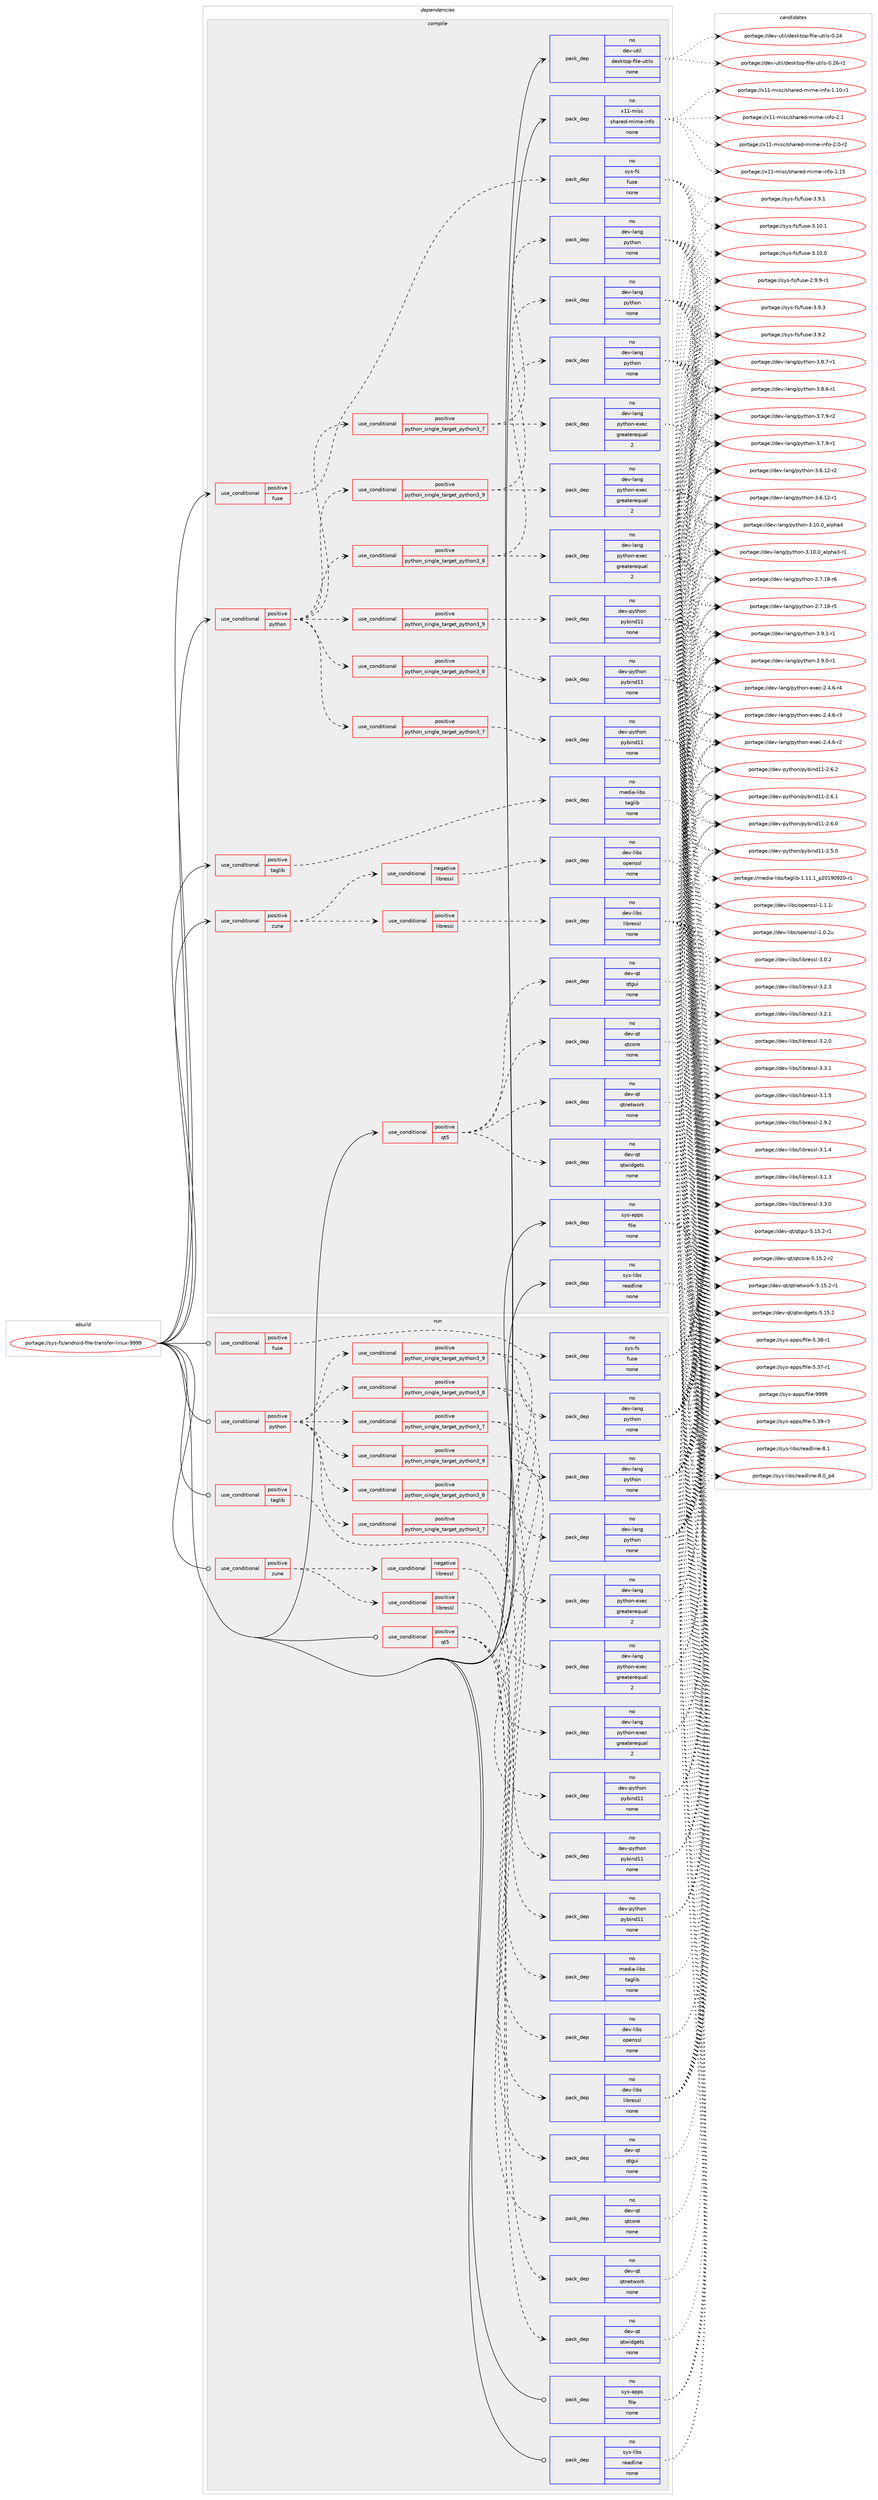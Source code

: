 digraph prolog {

# *************
# Graph options
# *************

newrank=true;
concentrate=true;
compound=true;
graph [rankdir=LR,fontname=Helvetica,fontsize=10,ranksep=1.5];#, ranksep=2.5, nodesep=0.2];
edge  [arrowhead=vee];
node  [fontname=Helvetica,fontsize=10];

# **********
# The ebuild
# **********

subgraph cluster_leftcol {
color=gray;
rank=same;
label=<<i>ebuild</i>>;
id [label="portage://sys-fs/android-file-transfer-linux-9999", color=red, width=4, href="../sys-fs/android-file-transfer-linux-9999.svg"];
}

# ****************
# The dependencies
# ****************

subgraph cluster_midcol {
color=gray;
label=<<i>dependencies</i>>;
subgraph cluster_compile {
fillcolor="#eeeeee";
style=filled;
label=<<i>compile</i>>;
subgraph cond2032 {
dependency7666 [label=<<TABLE BORDER="0" CELLBORDER="1" CELLSPACING="0" CELLPADDING="4"><TR><TD ROWSPAN="3" CELLPADDING="10">use_conditional</TD></TR><TR><TD>positive</TD></TR><TR><TD>fuse</TD></TR></TABLE>>, shape=none, color=red];
subgraph pack5532 {
dependency7667 [label=<<TABLE BORDER="0" CELLBORDER="1" CELLSPACING="0" CELLPADDING="4" WIDTH="220"><TR><TD ROWSPAN="6" CELLPADDING="30">pack_dep</TD></TR><TR><TD WIDTH="110">no</TD></TR><TR><TD>sys-fs</TD></TR><TR><TD>fuse</TD></TR><TR><TD>none</TD></TR><TR><TD></TD></TR></TABLE>>, shape=none, color=blue];
}
dependency7666:e -> dependency7667:w [weight=20,style="dashed",arrowhead="vee"];
}
id:e -> dependency7666:w [weight=20,style="solid",arrowhead="vee"];
subgraph cond2033 {
dependency7668 [label=<<TABLE BORDER="0" CELLBORDER="1" CELLSPACING="0" CELLPADDING="4"><TR><TD ROWSPAN="3" CELLPADDING="10">use_conditional</TD></TR><TR><TD>positive</TD></TR><TR><TD>python</TD></TR></TABLE>>, shape=none, color=red];
subgraph cond2034 {
dependency7669 [label=<<TABLE BORDER="0" CELLBORDER="1" CELLSPACING="0" CELLPADDING="4"><TR><TD ROWSPAN="3" CELLPADDING="10">use_conditional</TD></TR><TR><TD>positive</TD></TR><TR><TD>python_single_target_python3_7</TD></TR></TABLE>>, shape=none, color=red];
subgraph pack5533 {
dependency7670 [label=<<TABLE BORDER="0" CELLBORDER="1" CELLSPACING="0" CELLPADDING="4" WIDTH="220"><TR><TD ROWSPAN="6" CELLPADDING="30">pack_dep</TD></TR><TR><TD WIDTH="110">no</TD></TR><TR><TD>dev-lang</TD></TR><TR><TD>python</TD></TR><TR><TD>none</TD></TR><TR><TD></TD></TR></TABLE>>, shape=none, color=blue];
}
dependency7669:e -> dependency7670:w [weight=20,style="dashed",arrowhead="vee"];
subgraph pack5534 {
dependency7671 [label=<<TABLE BORDER="0" CELLBORDER="1" CELLSPACING="0" CELLPADDING="4" WIDTH="220"><TR><TD ROWSPAN="6" CELLPADDING="30">pack_dep</TD></TR><TR><TD WIDTH="110">no</TD></TR><TR><TD>dev-lang</TD></TR><TR><TD>python-exec</TD></TR><TR><TD>greaterequal</TD></TR><TR><TD>2</TD></TR></TABLE>>, shape=none, color=blue];
}
dependency7669:e -> dependency7671:w [weight=20,style="dashed",arrowhead="vee"];
}
dependency7668:e -> dependency7669:w [weight=20,style="dashed",arrowhead="vee"];
subgraph cond2035 {
dependency7672 [label=<<TABLE BORDER="0" CELLBORDER="1" CELLSPACING="0" CELLPADDING="4"><TR><TD ROWSPAN="3" CELLPADDING="10">use_conditional</TD></TR><TR><TD>positive</TD></TR><TR><TD>python_single_target_python3_8</TD></TR></TABLE>>, shape=none, color=red];
subgraph pack5535 {
dependency7673 [label=<<TABLE BORDER="0" CELLBORDER="1" CELLSPACING="0" CELLPADDING="4" WIDTH="220"><TR><TD ROWSPAN="6" CELLPADDING="30">pack_dep</TD></TR><TR><TD WIDTH="110">no</TD></TR><TR><TD>dev-lang</TD></TR><TR><TD>python</TD></TR><TR><TD>none</TD></TR><TR><TD></TD></TR></TABLE>>, shape=none, color=blue];
}
dependency7672:e -> dependency7673:w [weight=20,style="dashed",arrowhead="vee"];
subgraph pack5536 {
dependency7674 [label=<<TABLE BORDER="0" CELLBORDER="1" CELLSPACING="0" CELLPADDING="4" WIDTH="220"><TR><TD ROWSPAN="6" CELLPADDING="30">pack_dep</TD></TR><TR><TD WIDTH="110">no</TD></TR><TR><TD>dev-lang</TD></TR><TR><TD>python-exec</TD></TR><TR><TD>greaterequal</TD></TR><TR><TD>2</TD></TR></TABLE>>, shape=none, color=blue];
}
dependency7672:e -> dependency7674:w [weight=20,style="dashed",arrowhead="vee"];
}
dependency7668:e -> dependency7672:w [weight=20,style="dashed",arrowhead="vee"];
subgraph cond2036 {
dependency7675 [label=<<TABLE BORDER="0" CELLBORDER="1" CELLSPACING="0" CELLPADDING="4"><TR><TD ROWSPAN="3" CELLPADDING="10">use_conditional</TD></TR><TR><TD>positive</TD></TR><TR><TD>python_single_target_python3_9</TD></TR></TABLE>>, shape=none, color=red];
subgraph pack5537 {
dependency7676 [label=<<TABLE BORDER="0" CELLBORDER="1" CELLSPACING="0" CELLPADDING="4" WIDTH="220"><TR><TD ROWSPAN="6" CELLPADDING="30">pack_dep</TD></TR><TR><TD WIDTH="110">no</TD></TR><TR><TD>dev-lang</TD></TR><TR><TD>python</TD></TR><TR><TD>none</TD></TR><TR><TD></TD></TR></TABLE>>, shape=none, color=blue];
}
dependency7675:e -> dependency7676:w [weight=20,style="dashed",arrowhead="vee"];
subgraph pack5538 {
dependency7677 [label=<<TABLE BORDER="0" CELLBORDER="1" CELLSPACING="0" CELLPADDING="4" WIDTH="220"><TR><TD ROWSPAN="6" CELLPADDING="30">pack_dep</TD></TR><TR><TD WIDTH="110">no</TD></TR><TR><TD>dev-lang</TD></TR><TR><TD>python-exec</TD></TR><TR><TD>greaterequal</TD></TR><TR><TD>2</TD></TR></TABLE>>, shape=none, color=blue];
}
dependency7675:e -> dependency7677:w [weight=20,style="dashed",arrowhead="vee"];
}
dependency7668:e -> dependency7675:w [weight=20,style="dashed",arrowhead="vee"];
subgraph cond2037 {
dependency7678 [label=<<TABLE BORDER="0" CELLBORDER="1" CELLSPACING="0" CELLPADDING="4"><TR><TD ROWSPAN="3" CELLPADDING="10">use_conditional</TD></TR><TR><TD>positive</TD></TR><TR><TD>python_single_target_python3_7</TD></TR></TABLE>>, shape=none, color=red];
subgraph pack5539 {
dependency7679 [label=<<TABLE BORDER="0" CELLBORDER="1" CELLSPACING="0" CELLPADDING="4" WIDTH="220"><TR><TD ROWSPAN="6" CELLPADDING="30">pack_dep</TD></TR><TR><TD WIDTH="110">no</TD></TR><TR><TD>dev-python</TD></TR><TR><TD>pybind11</TD></TR><TR><TD>none</TD></TR><TR><TD></TD></TR></TABLE>>, shape=none, color=blue];
}
dependency7678:e -> dependency7679:w [weight=20,style="dashed",arrowhead="vee"];
}
dependency7668:e -> dependency7678:w [weight=20,style="dashed",arrowhead="vee"];
subgraph cond2038 {
dependency7680 [label=<<TABLE BORDER="0" CELLBORDER="1" CELLSPACING="0" CELLPADDING="4"><TR><TD ROWSPAN="3" CELLPADDING="10">use_conditional</TD></TR><TR><TD>positive</TD></TR><TR><TD>python_single_target_python3_8</TD></TR></TABLE>>, shape=none, color=red];
subgraph pack5540 {
dependency7681 [label=<<TABLE BORDER="0" CELLBORDER="1" CELLSPACING="0" CELLPADDING="4" WIDTH="220"><TR><TD ROWSPAN="6" CELLPADDING="30">pack_dep</TD></TR><TR><TD WIDTH="110">no</TD></TR><TR><TD>dev-python</TD></TR><TR><TD>pybind11</TD></TR><TR><TD>none</TD></TR><TR><TD></TD></TR></TABLE>>, shape=none, color=blue];
}
dependency7680:e -> dependency7681:w [weight=20,style="dashed",arrowhead="vee"];
}
dependency7668:e -> dependency7680:w [weight=20,style="dashed",arrowhead="vee"];
subgraph cond2039 {
dependency7682 [label=<<TABLE BORDER="0" CELLBORDER="1" CELLSPACING="0" CELLPADDING="4"><TR><TD ROWSPAN="3" CELLPADDING="10">use_conditional</TD></TR><TR><TD>positive</TD></TR><TR><TD>python_single_target_python3_9</TD></TR></TABLE>>, shape=none, color=red];
subgraph pack5541 {
dependency7683 [label=<<TABLE BORDER="0" CELLBORDER="1" CELLSPACING="0" CELLPADDING="4" WIDTH="220"><TR><TD ROWSPAN="6" CELLPADDING="30">pack_dep</TD></TR><TR><TD WIDTH="110">no</TD></TR><TR><TD>dev-python</TD></TR><TR><TD>pybind11</TD></TR><TR><TD>none</TD></TR><TR><TD></TD></TR></TABLE>>, shape=none, color=blue];
}
dependency7682:e -> dependency7683:w [weight=20,style="dashed",arrowhead="vee"];
}
dependency7668:e -> dependency7682:w [weight=20,style="dashed",arrowhead="vee"];
}
id:e -> dependency7668:w [weight=20,style="solid",arrowhead="vee"];
subgraph cond2040 {
dependency7684 [label=<<TABLE BORDER="0" CELLBORDER="1" CELLSPACING="0" CELLPADDING="4"><TR><TD ROWSPAN="3" CELLPADDING="10">use_conditional</TD></TR><TR><TD>positive</TD></TR><TR><TD>qt5</TD></TR></TABLE>>, shape=none, color=red];
subgraph pack5542 {
dependency7685 [label=<<TABLE BORDER="0" CELLBORDER="1" CELLSPACING="0" CELLPADDING="4" WIDTH="220"><TR><TD ROWSPAN="6" CELLPADDING="30">pack_dep</TD></TR><TR><TD WIDTH="110">no</TD></TR><TR><TD>dev-qt</TD></TR><TR><TD>qtcore</TD></TR><TR><TD>none</TD></TR><TR><TD></TD></TR></TABLE>>, shape=none, color=blue];
}
dependency7684:e -> dependency7685:w [weight=20,style="dashed",arrowhead="vee"];
subgraph pack5543 {
dependency7686 [label=<<TABLE BORDER="0" CELLBORDER="1" CELLSPACING="0" CELLPADDING="4" WIDTH="220"><TR><TD ROWSPAN="6" CELLPADDING="30">pack_dep</TD></TR><TR><TD WIDTH="110">no</TD></TR><TR><TD>dev-qt</TD></TR><TR><TD>qtgui</TD></TR><TR><TD>none</TD></TR><TR><TD></TD></TR></TABLE>>, shape=none, color=blue];
}
dependency7684:e -> dependency7686:w [weight=20,style="dashed",arrowhead="vee"];
subgraph pack5544 {
dependency7687 [label=<<TABLE BORDER="0" CELLBORDER="1" CELLSPACING="0" CELLPADDING="4" WIDTH="220"><TR><TD ROWSPAN="6" CELLPADDING="30">pack_dep</TD></TR><TR><TD WIDTH="110">no</TD></TR><TR><TD>dev-qt</TD></TR><TR><TD>qtnetwork</TD></TR><TR><TD>none</TD></TR><TR><TD></TD></TR></TABLE>>, shape=none, color=blue];
}
dependency7684:e -> dependency7687:w [weight=20,style="dashed",arrowhead="vee"];
subgraph pack5545 {
dependency7688 [label=<<TABLE BORDER="0" CELLBORDER="1" CELLSPACING="0" CELLPADDING="4" WIDTH="220"><TR><TD ROWSPAN="6" CELLPADDING="30">pack_dep</TD></TR><TR><TD WIDTH="110">no</TD></TR><TR><TD>dev-qt</TD></TR><TR><TD>qtwidgets</TD></TR><TR><TD>none</TD></TR><TR><TD></TD></TR></TABLE>>, shape=none, color=blue];
}
dependency7684:e -> dependency7688:w [weight=20,style="dashed",arrowhead="vee"];
}
id:e -> dependency7684:w [weight=20,style="solid",arrowhead="vee"];
subgraph cond2041 {
dependency7689 [label=<<TABLE BORDER="0" CELLBORDER="1" CELLSPACING="0" CELLPADDING="4"><TR><TD ROWSPAN="3" CELLPADDING="10">use_conditional</TD></TR><TR><TD>positive</TD></TR><TR><TD>taglib</TD></TR></TABLE>>, shape=none, color=red];
subgraph pack5546 {
dependency7690 [label=<<TABLE BORDER="0" CELLBORDER="1" CELLSPACING="0" CELLPADDING="4" WIDTH="220"><TR><TD ROWSPAN="6" CELLPADDING="30">pack_dep</TD></TR><TR><TD WIDTH="110">no</TD></TR><TR><TD>media-libs</TD></TR><TR><TD>taglib</TD></TR><TR><TD>none</TD></TR><TR><TD></TD></TR></TABLE>>, shape=none, color=blue];
}
dependency7689:e -> dependency7690:w [weight=20,style="dashed",arrowhead="vee"];
}
id:e -> dependency7689:w [weight=20,style="solid",arrowhead="vee"];
subgraph cond2042 {
dependency7691 [label=<<TABLE BORDER="0" CELLBORDER="1" CELLSPACING="0" CELLPADDING="4"><TR><TD ROWSPAN="3" CELLPADDING="10">use_conditional</TD></TR><TR><TD>positive</TD></TR><TR><TD>zune</TD></TR></TABLE>>, shape=none, color=red];
subgraph cond2043 {
dependency7692 [label=<<TABLE BORDER="0" CELLBORDER="1" CELLSPACING="0" CELLPADDING="4"><TR><TD ROWSPAN="3" CELLPADDING="10">use_conditional</TD></TR><TR><TD>negative</TD></TR><TR><TD>libressl</TD></TR></TABLE>>, shape=none, color=red];
subgraph pack5547 {
dependency7693 [label=<<TABLE BORDER="0" CELLBORDER="1" CELLSPACING="0" CELLPADDING="4" WIDTH="220"><TR><TD ROWSPAN="6" CELLPADDING="30">pack_dep</TD></TR><TR><TD WIDTH="110">no</TD></TR><TR><TD>dev-libs</TD></TR><TR><TD>openssl</TD></TR><TR><TD>none</TD></TR><TR><TD></TD></TR></TABLE>>, shape=none, color=blue];
}
dependency7692:e -> dependency7693:w [weight=20,style="dashed",arrowhead="vee"];
}
dependency7691:e -> dependency7692:w [weight=20,style="dashed",arrowhead="vee"];
subgraph cond2044 {
dependency7694 [label=<<TABLE BORDER="0" CELLBORDER="1" CELLSPACING="0" CELLPADDING="4"><TR><TD ROWSPAN="3" CELLPADDING="10">use_conditional</TD></TR><TR><TD>positive</TD></TR><TR><TD>libressl</TD></TR></TABLE>>, shape=none, color=red];
subgraph pack5548 {
dependency7695 [label=<<TABLE BORDER="0" CELLBORDER="1" CELLSPACING="0" CELLPADDING="4" WIDTH="220"><TR><TD ROWSPAN="6" CELLPADDING="30">pack_dep</TD></TR><TR><TD WIDTH="110">no</TD></TR><TR><TD>dev-libs</TD></TR><TR><TD>libressl</TD></TR><TR><TD>none</TD></TR><TR><TD></TD></TR></TABLE>>, shape=none, color=blue];
}
dependency7694:e -> dependency7695:w [weight=20,style="dashed",arrowhead="vee"];
}
dependency7691:e -> dependency7694:w [weight=20,style="dashed",arrowhead="vee"];
}
id:e -> dependency7691:w [weight=20,style="solid",arrowhead="vee"];
subgraph pack5549 {
dependency7696 [label=<<TABLE BORDER="0" CELLBORDER="1" CELLSPACING="0" CELLPADDING="4" WIDTH="220"><TR><TD ROWSPAN="6" CELLPADDING="30">pack_dep</TD></TR><TR><TD WIDTH="110">no</TD></TR><TR><TD>dev-util</TD></TR><TR><TD>desktop-file-utils</TD></TR><TR><TD>none</TD></TR><TR><TD></TD></TR></TABLE>>, shape=none, color=blue];
}
id:e -> dependency7696:w [weight=20,style="solid",arrowhead="vee"];
subgraph pack5550 {
dependency7697 [label=<<TABLE BORDER="0" CELLBORDER="1" CELLSPACING="0" CELLPADDING="4" WIDTH="220"><TR><TD ROWSPAN="6" CELLPADDING="30">pack_dep</TD></TR><TR><TD WIDTH="110">no</TD></TR><TR><TD>sys-apps</TD></TR><TR><TD>file</TD></TR><TR><TD>none</TD></TR><TR><TD></TD></TR></TABLE>>, shape=none, color=blue];
}
id:e -> dependency7697:w [weight=20,style="solid",arrowhead="vee"];
subgraph pack5551 {
dependency7698 [label=<<TABLE BORDER="0" CELLBORDER="1" CELLSPACING="0" CELLPADDING="4" WIDTH="220"><TR><TD ROWSPAN="6" CELLPADDING="30">pack_dep</TD></TR><TR><TD WIDTH="110">no</TD></TR><TR><TD>sys-libs</TD></TR><TR><TD>readline</TD></TR><TR><TD>none</TD></TR><TR><TD></TD></TR></TABLE>>, shape=none, color=blue];
}
id:e -> dependency7698:w [weight=20,style="solid",arrowhead="vee"];
subgraph pack5552 {
dependency7699 [label=<<TABLE BORDER="0" CELLBORDER="1" CELLSPACING="0" CELLPADDING="4" WIDTH="220"><TR><TD ROWSPAN="6" CELLPADDING="30">pack_dep</TD></TR><TR><TD WIDTH="110">no</TD></TR><TR><TD>x11-misc</TD></TR><TR><TD>shared-mime-info</TD></TR><TR><TD>none</TD></TR><TR><TD></TD></TR></TABLE>>, shape=none, color=blue];
}
id:e -> dependency7699:w [weight=20,style="solid",arrowhead="vee"];
}
subgraph cluster_compileandrun {
fillcolor="#eeeeee";
style=filled;
label=<<i>compile and run</i>>;
}
subgraph cluster_run {
fillcolor="#eeeeee";
style=filled;
label=<<i>run</i>>;
subgraph cond2045 {
dependency7700 [label=<<TABLE BORDER="0" CELLBORDER="1" CELLSPACING="0" CELLPADDING="4"><TR><TD ROWSPAN="3" CELLPADDING="10">use_conditional</TD></TR><TR><TD>positive</TD></TR><TR><TD>fuse</TD></TR></TABLE>>, shape=none, color=red];
subgraph pack5553 {
dependency7701 [label=<<TABLE BORDER="0" CELLBORDER="1" CELLSPACING="0" CELLPADDING="4" WIDTH="220"><TR><TD ROWSPAN="6" CELLPADDING="30">pack_dep</TD></TR><TR><TD WIDTH="110">no</TD></TR><TR><TD>sys-fs</TD></TR><TR><TD>fuse</TD></TR><TR><TD>none</TD></TR><TR><TD></TD></TR></TABLE>>, shape=none, color=blue];
}
dependency7700:e -> dependency7701:w [weight=20,style="dashed",arrowhead="vee"];
}
id:e -> dependency7700:w [weight=20,style="solid",arrowhead="odot"];
subgraph cond2046 {
dependency7702 [label=<<TABLE BORDER="0" CELLBORDER="1" CELLSPACING="0" CELLPADDING="4"><TR><TD ROWSPAN="3" CELLPADDING="10">use_conditional</TD></TR><TR><TD>positive</TD></TR><TR><TD>python</TD></TR></TABLE>>, shape=none, color=red];
subgraph cond2047 {
dependency7703 [label=<<TABLE BORDER="0" CELLBORDER="1" CELLSPACING="0" CELLPADDING="4"><TR><TD ROWSPAN="3" CELLPADDING="10">use_conditional</TD></TR><TR><TD>positive</TD></TR><TR><TD>python_single_target_python3_7</TD></TR></TABLE>>, shape=none, color=red];
subgraph pack5554 {
dependency7704 [label=<<TABLE BORDER="0" CELLBORDER="1" CELLSPACING="0" CELLPADDING="4" WIDTH="220"><TR><TD ROWSPAN="6" CELLPADDING="30">pack_dep</TD></TR><TR><TD WIDTH="110">no</TD></TR><TR><TD>dev-lang</TD></TR><TR><TD>python</TD></TR><TR><TD>none</TD></TR><TR><TD></TD></TR></TABLE>>, shape=none, color=blue];
}
dependency7703:e -> dependency7704:w [weight=20,style="dashed",arrowhead="vee"];
subgraph pack5555 {
dependency7705 [label=<<TABLE BORDER="0" CELLBORDER="1" CELLSPACING="0" CELLPADDING="4" WIDTH="220"><TR><TD ROWSPAN="6" CELLPADDING="30">pack_dep</TD></TR><TR><TD WIDTH="110">no</TD></TR><TR><TD>dev-lang</TD></TR><TR><TD>python-exec</TD></TR><TR><TD>greaterequal</TD></TR><TR><TD>2</TD></TR></TABLE>>, shape=none, color=blue];
}
dependency7703:e -> dependency7705:w [weight=20,style="dashed",arrowhead="vee"];
}
dependency7702:e -> dependency7703:w [weight=20,style="dashed",arrowhead="vee"];
subgraph cond2048 {
dependency7706 [label=<<TABLE BORDER="0" CELLBORDER="1" CELLSPACING="0" CELLPADDING="4"><TR><TD ROWSPAN="3" CELLPADDING="10">use_conditional</TD></TR><TR><TD>positive</TD></TR><TR><TD>python_single_target_python3_8</TD></TR></TABLE>>, shape=none, color=red];
subgraph pack5556 {
dependency7707 [label=<<TABLE BORDER="0" CELLBORDER="1" CELLSPACING="0" CELLPADDING="4" WIDTH="220"><TR><TD ROWSPAN="6" CELLPADDING="30">pack_dep</TD></TR><TR><TD WIDTH="110">no</TD></TR><TR><TD>dev-lang</TD></TR><TR><TD>python</TD></TR><TR><TD>none</TD></TR><TR><TD></TD></TR></TABLE>>, shape=none, color=blue];
}
dependency7706:e -> dependency7707:w [weight=20,style="dashed",arrowhead="vee"];
subgraph pack5557 {
dependency7708 [label=<<TABLE BORDER="0" CELLBORDER="1" CELLSPACING="0" CELLPADDING="4" WIDTH="220"><TR><TD ROWSPAN="6" CELLPADDING="30">pack_dep</TD></TR><TR><TD WIDTH="110">no</TD></TR><TR><TD>dev-lang</TD></TR><TR><TD>python-exec</TD></TR><TR><TD>greaterequal</TD></TR><TR><TD>2</TD></TR></TABLE>>, shape=none, color=blue];
}
dependency7706:e -> dependency7708:w [weight=20,style="dashed",arrowhead="vee"];
}
dependency7702:e -> dependency7706:w [weight=20,style="dashed",arrowhead="vee"];
subgraph cond2049 {
dependency7709 [label=<<TABLE BORDER="0" CELLBORDER="1" CELLSPACING="0" CELLPADDING="4"><TR><TD ROWSPAN="3" CELLPADDING="10">use_conditional</TD></TR><TR><TD>positive</TD></TR><TR><TD>python_single_target_python3_9</TD></TR></TABLE>>, shape=none, color=red];
subgraph pack5558 {
dependency7710 [label=<<TABLE BORDER="0" CELLBORDER="1" CELLSPACING="0" CELLPADDING="4" WIDTH="220"><TR><TD ROWSPAN="6" CELLPADDING="30">pack_dep</TD></TR><TR><TD WIDTH="110">no</TD></TR><TR><TD>dev-lang</TD></TR><TR><TD>python</TD></TR><TR><TD>none</TD></TR><TR><TD></TD></TR></TABLE>>, shape=none, color=blue];
}
dependency7709:e -> dependency7710:w [weight=20,style="dashed",arrowhead="vee"];
subgraph pack5559 {
dependency7711 [label=<<TABLE BORDER="0" CELLBORDER="1" CELLSPACING="0" CELLPADDING="4" WIDTH="220"><TR><TD ROWSPAN="6" CELLPADDING="30">pack_dep</TD></TR><TR><TD WIDTH="110">no</TD></TR><TR><TD>dev-lang</TD></TR><TR><TD>python-exec</TD></TR><TR><TD>greaterequal</TD></TR><TR><TD>2</TD></TR></TABLE>>, shape=none, color=blue];
}
dependency7709:e -> dependency7711:w [weight=20,style="dashed",arrowhead="vee"];
}
dependency7702:e -> dependency7709:w [weight=20,style="dashed",arrowhead="vee"];
subgraph cond2050 {
dependency7712 [label=<<TABLE BORDER="0" CELLBORDER="1" CELLSPACING="0" CELLPADDING="4"><TR><TD ROWSPAN="3" CELLPADDING="10">use_conditional</TD></TR><TR><TD>positive</TD></TR><TR><TD>python_single_target_python3_7</TD></TR></TABLE>>, shape=none, color=red];
subgraph pack5560 {
dependency7713 [label=<<TABLE BORDER="0" CELLBORDER="1" CELLSPACING="0" CELLPADDING="4" WIDTH="220"><TR><TD ROWSPAN="6" CELLPADDING="30">pack_dep</TD></TR><TR><TD WIDTH="110">no</TD></TR><TR><TD>dev-python</TD></TR><TR><TD>pybind11</TD></TR><TR><TD>none</TD></TR><TR><TD></TD></TR></TABLE>>, shape=none, color=blue];
}
dependency7712:e -> dependency7713:w [weight=20,style="dashed",arrowhead="vee"];
}
dependency7702:e -> dependency7712:w [weight=20,style="dashed",arrowhead="vee"];
subgraph cond2051 {
dependency7714 [label=<<TABLE BORDER="0" CELLBORDER="1" CELLSPACING="0" CELLPADDING="4"><TR><TD ROWSPAN="3" CELLPADDING="10">use_conditional</TD></TR><TR><TD>positive</TD></TR><TR><TD>python_single_target_python3_8</TD></TR></TABLE>>, shape=none, color=red];
subgraph pack5561 {
dependency7715 [label=<<TABLE BORDER="0" CELLBORDER="1" CELLSPACING="0" CELLPADDING="4" WIDTH="220"><TR><TD ROWSPAN="6" CELLPADDING="30">pack_dep</TD></TR><TR><TD WIDTH="110">no</TD></TR><TR><TD>dev-python</TD></TR><TR><TD>pybind11</TD></TR><TR><TD>none</TD></TR><TR><TD></TD></TR></TABLE>>, shape=none, color=blue];
}
dependency7714:e -> dependency7715:w [weight=20,style="dashed",arrowhead="vee"];
}
dependency7702:e -> dependency7714:w [weight=20,style="dashed",arrowhead="vee"];
subgraph cond2052 {
dependency7716 [label=<<TABLE BORDER="0" CELLBORDER="1" CELLSPACING="0" CELLPADDING="4"><TR><TD ROWSPAN="3" CELLPADDING="10">use_conditional</TD></TR><TR><TD>positive</TD></TR><TR><TD>python_single_target_python3_9</TD></TR></TABLE>>, shape=none, color=red];
subgraph pack5562 {
dependency7717 [label=<<TABLE BORDER="0" CELLBORDER="1" CELLSPACING="0" CELLPADDING="4" WIDTH="220"><TR><TD ROWSPAN="6" CELLPADDING="30">pack_dep</TD></TR><TR><TD WIDTH="110">no</TD></TR><TR><TD>dev-python</TD></TR><TR><TD>pybind11</TD></TR><TR><TD>none</TD></TR><TR><TD></TD></TR></TABLE>>, shape=none, color=blue];
}
dependency7716:e -> dependency7717:w [weight=20,style="dashed",arrowhead="vee"];
}
dependency7702:e -> dependency7716:w [weight=20,style="dashed",arrowhead="vee"];
}
id:e -> dependency7702:w [weight=20,style="solid",arrowhead="odot"];
subgraph cond2053 {
dependency7718 [label=<<TABLE BORDER="0" CELLBORDER="1" CELLSPACING="0" CELLPADDING="4"><TR><TD ROWSPAN="3" CELLPADDING="10">use_conditional</TD></TR><TR><TD>positive</TD></TR><TR><TD>qt5</TD></TR></TABLE>>, shape=none, color=red];
subgraph pack5563 {
dependency7719 [label=<<TABLE BORDER="0" CELLBORDER="1" CELLSPACING="0" CELLPADDING="4" WIDTH="220"><TR><TD ROWSPAN="6" CELLPADDING="30">pack_dep</TD></TR><TR><TD WIDTH="110">no</TD></TR><TR><TD>dev-qt</TD></TR><TR><TD>qtcore</TD></TR><TR><TD>none</TD></TR><TR><TD></TD></TR></TABLE>>, shape=none, color=blue];
}
dependency7718:e -> dependency7719:w [weight=20,style="dashed",arrowhead="vee"];
subgraph pack5564 {
dependency7720 [label=<<TABLE BORDER="0" CELLBORDER="1" CELLSPACING="0" CELLPADDING="4" WIDTH="220"><TR><TD ROWSPAN="6" CELLPADDING="30">pack_dep</TD></TR><TR><TD WIDTH="110">no</TD></TR><TR><TD>dev-qt</TD></TR><TR><TD>qtgui</TD></TR><TR><TD>none</TD></TR><TR><TD></TD></TR></TABLE>>, shape=none, color=blue];
}
dependency7718:e -> dependency7720:w [weight=20,style="dashed",arrowhead="vee"];
subgraph pack5565 {
dependency7721 [label=<<TABLE BORDER="0" CELLBORDER="1" CELLSPACING="0" CELLPADDING="4" WIDTH="220"><TR><TD ROWSPAN="6" CELLPADDING="30">pack_dep</TD></TR><TR><TD WIDTH="110">no</TD></TR><TR><TD>dev-qt</TD></TR><TR><TD>qtnetwork</TD></TR><TR><TD>none</TD></TR><TR><TD></TD></TR></TABLE>>, shape=none, color=blue];
}
dependency7718:e -> dependency7721:w [weight=20,style="dashed",arrowhead="vee"];
subgraph pack5566 {
dependency7722 [label=<<TABLE BORDER="0" CELLBORDER="1" CELLSPACING="0" CELLPADDING="4" WIDTH="220"><TR><TD ROWSPAN="6" CELLPADDING="30">pack_dep</TD></TR><TR><TD WIDTH="110">no</TD></TR><TR><TD>dev-qt</TD></TR><TR><TD>qtwidgets</TD></TR><TR><TD>none</TD></TR><TR><TD></TD></TR></TABLE>>, shape=none, color=blue];
}
dependency7718:e -> dependency7722:w [weight=20,style="dashed",arrowhead="vee"];
}
id:e -> dependency7718:w [weight=20,style="solid",arrowhead="odot"];
subgraph cond2054 {
dependency7723 [label=<<TABLE BORDER="0" CELLBORDER="1" CELLSPACING="0" CELLPADDING="4"><TR><TD ROWSPAN="3" CELLPADDING="10">use_conditional</TD></TR><TR><TD>positive</TD></TR><TR><TD>taglib</TD></TR></TABLE>>, shape=none, color=red];
subgraph pack5567 {
dependency7724 [label=<<TABLE BORDER="0" CELLBORDER="1" CELLSPACING="0" CELLPADDING="4" WIDTH="220"><TR><TD ROWSPAN="6" CELLPADDING="30">pack_dep</TD></TR><TR><TD WIDTH="110">no</TD></TR><TR><TD>media-libs</TD></TR><TR><TD>taglib</TD></TR><TR><TD>none</TD></TR><TR><TD></TD></TR></TABLE>>, shape=none, color=blue];
}
dependency7723:e -> dependency7724:w [weight=20,style="dashed",arrowhead="vee"];
}
id:e -> dependency7723:w [weight=20,style="solid",arrowhead="odot"];
subgraph cond2055 {
dependency7725 [label=<<TABLE BORDER="0" CELLBORDER="1" CELLSPACING="0" CELLPADDING="4"><TR><TD ROWSPAN="3" CELLPADDING="10">use_conditional</TD></TR><TR><TD>positive</TD></TR><TR><TD>zune</TD></TR></TABLE>>, shape=none, color=red];
subgraph cond2056 {
dependency7726 [label=<<TABLE BORDER="0" CELLBORDER="1" CELLSPACING="0" CELLPADDING="4"><TR><TD ROWSPAN="3" CELLPADDING="10">use_conditional</TD></TR><TR><TD>negative</TD></TR><TR><TD>libressl</TD></TR></TABLE>>, shape=none, color=red];
subgraph pack5568 {
dependency7727 [label=<<TABLE BORDER="0" CELLBORDER="1" CELLSPACING="0" CELLPADDING="4" WIDTH="220"><TR><TD ROWSPAN="6" CELLPADDING="30">pack_dep</TD></TR><TR><TD WIDTH="110">no</TD></TR><TR><TD>dev-libs</TD></TR><TR><TD>openssl</TD></TR><TR><TD>none</TD></TR><TR><TD></TD></TR></TABLE>>, shape=none, color=blue];
}
dependency7726:e -> dependency7727:w [weight=20,style="dashed",arrowhead="vee"];
}
dependency7725:e -> dependency7726:w [weight=20,style="dashed",arrowhead="vee"];
subgraph cond2057 {
dependency7728 [label=<<TABLE BORDER="0" CELLBORDER="1" CELLSPACING="0" CELLPADDING="4"><TR><TD ROWSPAN="3" CELLPADDING="10">use_conditional</TD></TR><TR><TD>positive</TD></TR><TR><TD>libressl</TD></TR></TABLE>>, shape=none, color=red];
subgraph pack5569 {
dependency7729 [label=<<TABLE BORDER="0" CELLBORDER="1" CELLSPACING="0" CELLPADDING="4" WIDTH="220"><TR><TD ROWSPAN="6" CELLPADDING="30">pack_dep</TD></TR><TR><TD WIDTH="110">no</TD></TR><TR><TD>dev-libs</TD></TR><TR><TD>libressl</TD></TR><TR><TD>none</TD></TR><TR><TD></TD></TR></TABLE>>, shape=none, color=blue];
}
dependency7728:e -> dependency7729:w [weight=20,style="dashed",arrowhead="vee"];
}
dependency7725:e -> dependency7728:w [weight=20,style="dashed",arrowhead="vee"];
}
id:e -> dependency7725:w [weight=20,style="solid",arrowhead="odot"];
subgraph pack5570 {
dependency7730 [label=<<TABLE BORDER="0" CELLBORDER="1" CELLSPACING="0" CELLPADDING="4" WIDTH="220"><TR><TD ROWSPAN="6" CELLPADDING="30">pack_dep</TD></TR><TR><TD WIDTH="110">no</TD></TR><TR><TD>sys-apps</TD></TR><TR><TD>file</TD></TR><TR><TD>none</TD></TR><TR><TD></TD></TR></TABLE>>, shape=none, color=blue];
}
id:e -> dependency7730:w [weight=20,style="solid",arrowhead="odot"];
subgraph pack5571 {
dependency7731 [label=<<TABLE BORDER="0" CELLBORDER="1" CELLSPACING="0" CELLPADDING="4" WIDTH="220"><TR><TD ROWSPAN="6" CELLPADDING="30">pack_dep</TD></TR><TR><TD WIDTH="110">no</TD></TR><TR><TD>sys-libs</TD></TR><TR><TD>readline</TD></TR><TR><TD>none</TD></TR><TR><TD></TD></TR></TABLE>>, shape=none, color=blue];
}
id:e -> dependency7731:w [weight=20,style="solid",arrowhead="odot"];
}
}

# **************
# The candidates
# **************

subgraph cluster_choices {
rank=same;
color=gray;
label=<<i>candidates</i>>;

subgraph choice5532 {
color=black;
nodesep=1;
choice1151211154510211547102117115101455146574651 [label="portage://sys-fs/fuse-3.9.3", color=red, width=4,href="../sys-fs/fuse-3.9.3.svg"];
choice1151211154510211547102117115101455146574650 [label="portage://sys-fs/fuse-3.9.2", color=red, width=4,href="../sys-fs/fuse-3.9.2.svg"];
choice1151211154510211547102117115101455146574649 [label="portage://sys-fs/fuse-3.9.1", color=red, width=4,href="../sys-fs/fuse-3.9.1.svg"];
choice115121115451021154710211711510145514649484649 [label="portage://sys-fs/fuse-3.10.1", color=red, width=4,href="../sys-fs/fuse-3.10.1.svg"];
choice115121115451021154710211711510145514649484648 [label="portage://sys-fs/fuse-3.10.0", color=red, width=4,href="../sys-fs/fuse-3.10.0.svg"];
choice11512111545102115471021171151014550465746574511449 [label="portage://sys-fs/fuse-2.9.9-r1", color=red, width=4,href="../sys-fs/fuse-2.9.9-r1.svg"];
dependency7667:e -> choice1151211154510211547102117115101455146574651:w [style=dotted,weight="100"];
dependency7667:e -> choice1151211154510211547102117115101455146574650:w [style=dotted,weight="100"];
dependency7667:e -> choice1151211154510211547102117115101455146574649:w [style=dotted,weight="100"];
dependency7667:e -> choice115121115451021154710211711510145514649484649:w [style=dotted,weight="100"];
dependency7667:e -> choice115121115451021154710211711510145514649484648:w [style=dotted,weight="100"];
dependency7667:e -> choice11512111545102115471021171151014550465746574511449:w [style=dotted,weight="100"];
}
subgraph choice5533 {
color=black;
nodesep=1;
choice1001011184510897110103471121211161041111104551465746494511449 [label="portage://dev-lang/python-3.9.1-r1", color=red, width=4,href="../dev-lang/python-3.9.1-r1.svg"];
choice1001011184510897110103471121211161041111104551465746484511449 [label="portage://dev-lang/python-3.9.0-r1", color=red, width=4,href="../dev-lang/python-3.9.0-r1.svg"];
choice1001011184510897110103471121211161041111104551465646554511449 [label="portage://dev-lang/python-3.8.7-r1", color=red, width=4,href="../dev-lang/python-3.8.7-r1.svg"];
choice1001011184510897110103471121211161041111104551465646544511449 [label="portage://dev-lang/python-3.8.6-r1", color=red, width=4,href="../dev-lang/python-3.8.6-r1.svg"];
choice1001011184510897110103471121211161041111104551465546574511450 [label="portage://dev-lang/python-3.7.9-r2", color=red, width=4,href="../dev-lang/python-3.7.9-r2.svg"];
choice1001011184510897110103471121211161041111104551465546574511449 [label="portage://dev-lang/python-3.7.9-r1", color=red, width=4,href="../dev-lang/python-3.7.9-r1.svg"];
choice100101118451089711010347112121116104111110455146544649504511450 [label="portage://dev-lang/python-3.6.12-r2", color=red, width=4,href="../dev-lang/python-3.6.12-r2.svg"];
choice100101118451089711010347112121116104111110455146544649504511449 [label="portage://dev-lang/python-3.6.12-r1", color=red, width=4,href="../dev-lang/python-3.6.12-r1.svg"];
choice1001011184510897110103471121211161041111104551464948464895971081121049752 [label="portage://dev-lang/python-3.10.0_alpha4", color=red, width=4,href="../dev-lang/python-3.10.0_alpha4.svg"];
choice10010111845108971101034711212111610411111045514649484648959710811210497514511449 [label="portage://dev-lang/python-3.10.0_alpha3-r1", color=red, width=4,href="../dev-lang/python-3.10.0_alpha3-r1.svg"];
choice100101118451089711010347112121116104111110455046554649564511454 [label="portage://dev-lang/python-2.7.18-r6", color=red, width=4,href="../dev-lang/python-2.7.18-r6.svg"];
choice100101118451089711010347112121116104111110455046554649564511453 [label="portage://dev-lang/python-2.7.18-r5", color=red, width=4,href="../dev-lang/python-2.7.18-r5.svg"];
dependency7670:e -> choice1001011184510897110103471121211161041111104551465746494511449:w [style=dotted,weight="100"];
dependency7670:e -> choice1001011184510897110103471121211161041111104551465746484511449:w [style=dotted,weight="100"];
dependency7670:e -> choice1001011184510897110103471121211161041111104551465646554511449:w [style=dotted,weight="100"];
dependency7670:e -> choice1001011184510897110103471121211161041111104551465646544511449:w [style=dotted,weight="100"];
dependency7670:e -> choice1001011184510897110103471121211161041111104551465546574511450:w [style=dotted,weight="100"];
dependency7670:e -> choice1001011184510897110103471121211161041111104551465546574511449:w [style=dotted,weight="100"];
dependency7670:e -> choice100101118451089711010347112121116104111110455146544649504511450:w [style=dotted,weight="100"];
dependency7670:e -> choice100101118451089711010347112121116104111110455146544649504511449:w [style=dotted,weight="100"];
dependency7670:e -> choice1001011184510897110103471121211161041111104551464948464895971081121049752:w [style=dotted,weight="100"];
dependency7670:e -> choice10010111845108971101034711212111610411111045514649484648959710811210497514511449:w [style=dotted,weight="100"];
dependency7670:e -> choice100101118451089711010347112121116104111110455046554649564511454:w [style=dotted,weight="100"];
dependency7670:e -> choice100101118451089711010347112121116104111110455046554649564511453:w [style=dotted,weight="100"];
}
subgraph choice5534 {
color=black;
nodesep=1;
choice10010111845108971101034711212111610411111045101120101994550465246544511452 [label="portage://dev-lang/python-exec-2.4.6-r4", color=red, width=4,href="../dev-lang/python-exec-2.4.6-r4.svg"];
choice10010111845108971101034711212111610411111045101120101994550465246544511451 [label="portage://dev-lang/python-exec-2.4.6-r3", color=red, width=4,href="../dev-lang/python-exec-2.4.6-r3.svg"];
choice10010111845108971101034711212111610411111045101120101994550465246544511450 [label="portage://dev-lang/python-exec-2.4.6-r2", color=red, width=4,href="../dev-lang/python-exec-2.4.6-r2.svg"];
dependency7671:e -> choice10010111845108971101034711212111610411111045101120101994550465246544511452:w [style=dotted,weight="100"];
dependency7671:e -> choice10010111845108971101034711212111610411111045101120101994550465246544511451:w [style=dotted,weight="100"];
dependency7671:e -> choice10010111845108971101034711212111610411111045101120101994550465246544511450:w [style=dotted,weight="100"];
}
subgraph choice5535 {
color=black;
nodesep=1;
choice1001011184510897110103471121211161041111104551465746494511449 [label="portage://dev-lang/python-3.9.1-r1", color=red, width=4,href="../dev-lang/python-3.9.1-r1.svg"];
choice1001011184510897110103471121211161041111104551465746484511449 [label="portage://dev-lang/python-3.9.0-r1", color=red, width=4,href="../dev-lang/python-3.9.0-r1.svg"];
choice1001011184510897110103471121211161041111104551465646554511449 [label="portage://dev-lang/python-3.8.7-r1", color=red, width=4,href="../dev-lang/python-3.8.7-r1.svg"];
choice1001011184510897110103471121211161041111104551465646544511449 [label="portage://dev-lang/python-3.8.6-r1", color=red, width=4,href="../dev-lang/python-3.8.6-r1.svg"];
choice1001011184510897110103471121211161041111104551465546574511450 [label="portage://dev-lang/python-3.7.9-r2", color=red, width=4,href="../dev-lang/python-3.7.9-r2.svg"];
choice1001011184510897110103471121211161041111104551465546574511449 [label="portage://dev-lang/python-3.7.9-r1", color=red, width=4,href="../dev-lang/python-3.7.9-r1.svg"];
choice100101118451089711010347112121116104111110455146544649504511450 [label="portage://dev-lang/python-3.6.12-r2", color=red, width=4,href="../dev-lang/python-3.6.12-r2.svg"];
choice100101118451089711010347112121116104111110455146544649504511449 [label="portage://dev-lang/python-3.6.12-r1", color=red, width=4,href="../dev-lang/python-3.6.12-r1.svg"];
choice1001011184510897110103471121211161041111104551464948464895971081121049752 [label="portage://dev-lang/python-3.10.0_alpha4", color=red, width=4,href="../dev-lang/python-3.10.0_alpha4.svg"];
choice10010111845108971101034711212111610411111045514649484648959710811210497514511449 [label="portage://dev-lang/python-3.10.0_alpha3-r1", color=red, width=4,href="../dev-lang/python-3.10.0_alpha3-r1.svg"];
choice100101118451089711010347112121116104111110455046554649564511454 [label="portage://dev-lang/python-2.7.18-r6", color=red, width=4,href="../dev-lang/python-2.7.18-r6.svg"];
choice100101118451089711010347112121116104111110455046554649564511453 [label="portage://dev-lang/python-2.7.18-r5", color=red, width=4,href="../dev-lang/python-2.7.18-r5.svg"];
dependency7673:e -> choice1001011184510897110103471121211161041111104551465746494511449:w [style=dotted,weight="100"];
dependency7673:e -> choice1001011184510897110103471121211161041111104551465746484511449:w [style=dotted,weight="100"];
dependency7673:e -> choice1001011184510897110103471121211161041111104551465646554511449:w [style=dotted,weight="100"];
dependency7673:e -> choice1001011184510897110103471121211161041111104551465646544511449:w [style=dotted,weight="100"];
dependency7673:e -> choice1001011184510897110103471121211161041111104551465546574511450:w [style=dotted,weight="100"];
dependency7673:e -> choice1001011184510897110103471121211161041111104551465546574511449:w [style=dotted,weight="100"];
dependency7673:e -> choice100101118451089711010347112121116104111110455146544649504511450:w [style=dotted,weight="100"];
dependency7673:e -> choice100101118451089711010347112121116104111110455146544649504511449:w [style=dotted,weight="100"];
dependency7673:e -> choice1001011184510897110103471121211161041111104551464948464895971081121049752:w [style=dotted,weight="100"];
dependency7673:e -> choice10010111845108971101034711212111610411111045514649484648959710811210497514511449:w [style=dotted,weight="100"];
dependency7673:e -> choice100101118451089711010347112121116104111110455046554649564511454:w [style=dotted,weight="100"];
dependency7673:e -> choice100101118451089711010347112121116104111110455046554649564511453:w [style=dotted,weight="100"];
}
subgraph choice5536 {
color=black;
nodesep=1;
choice10010111845108971101034711212111610411111045101120101994550465246544511452 [label="portage://dev-lang/python-exec-2.4.6-r4", color=red, width=4,href="../dev-lang/python-exec-2.4.6-r4.svg"];
choice10010111845108971101034711212111610411111045101120101994550465246544511451 [label="portage://dev-lang/python-exec-2.4.6-r3", color=red, width=4,href="../dev-lang/python-exec-2.4.6-r3.svg"];
choice10010111845108971101034711212111610411111045101120101994550465246544511450 [label="portage://dev-lang/python-exec-2.4.6-r2", color=red, width=4,href="../dev-lang/python-exec-2.4.6-r2.svg"];
dependency7674:e -> choice10010111845108971101034711212111610411111045101120101994550465246544511452:w [style=dotted,weight="100"];
dependency7674:e -> choice10010111845108971101034711212111610411111045101120101994550465246544511451:w [style=dotted,weight="100"];
dependency7674:e -> choice10010111845108971101034711212111610411111045101120101994550465246544511450:w [style=dotted,weight="100"];
}
subgraph choice5537 {
color=black;
nodesep=1;
choice1001011184510897110103471121211161041111104551465746494511449 [label="portage://dev-lang/python-3.9.1-r1", color=red, width=4,href="../dev-lang/python-3.9.1-r1.svg"];
choice1001011184510897110103471121211161041111104551465746484511449 [label="portage://dev-lang/python-3.9.0-r1", color=red, width=4,href="../dev-lang/python-3.9.0-r1.svg"];
choice1001011184510897110103471121211161041111104551465646554511449 [label="portage://dev-lang/python-3.8.7-r1", color=red, width=4,href="../dev-lang/python-3.8.7-r1.svg"];
choice1001011184510897110103471121211161041111104551465646544511449 [label="portage://dev-lang/python-3.8.6-r1", color=red, width=4,href="../dev-lang/python-3.8.6-r1.svg"];
choice1001011184510897110103471121211161041111104551465546574511450 [label="portage://dev-lang/python-3.7.9-r2", color=red, width=4,href="../dev-lang/python-3.7.9-r2.svg"];
choice1001011184510897110103471121211161041111104551465546574511449 [label="portage://dev-lang/python-3.7.9-r1", color=red, width=4,href="../dev-lang/python-3.7.9-r1.svg"];
choice100101118451089711010347112121116104111110455146544649504511450 [label="portage://dev-lang/python-3.6.12-r2", color=red, width=4,href="../dev-lang/python-3.6.12-r2.svg"];
choice100101118451089711010347112121116104111110455146544649504511449 [label="portage://dev-lang/python-3.6.12-r1", color=red, width=4,href="../dev-lang/python-3.6.12-r1.svg"];
choice1001011184510897110103471121211161041111104551464948464895971081121049752 [label="portage://dev-lang/python-3.10.0_alpha4", color=red, width=4,href="../dev-lang/python-3.10.0_alpha4.svg"];
choice10010111845108971101034711212111610411111045514649484648959710811210497514511449 [label="portage://dev-lang/python-3.10.0_alpha3-r1", color=red, width=4,href="../dev-lang/python-3.10.0_alpha3-r1.svg"];
choice100101118451089711010347112121116104111110455046554649564511454 [label="portage://dev-lang/python-2.7.18-r6", color=red, width=4,href="../dev-lang/python-2.7.18-r6.svg"];
choice100101118451089711010347112121116104111110455046554649564511453 [label="portage://dev-lang/python-2.7.18-r5", color=red, width=4,href="../dev-lang/python-2.7.18-r5.svg"];
dependency7676:e -> choice1001011184510897110103471121211161041111104551465746494511449:w [style=dotted,weight="100"];
dependency7676:e -> choice1001011184510897110103471121211161041111104551465746484511449:w [style=dotted,weight="100"];
dependency7676:e -> choice1001011184510897110103471121211161041111104551465646554511449:w [style=dotted,weight="100"];
dependency7676:e -> choice1001011184510897110103471121211161041111104551465646544511449:w [style=dotted,weight="100"];
dependency7676:e -> choice1001011184510897110103471121211161041111104551465546574511450:w [style=dotted,weight="100"];
dependency7676:e -> choice1001011184510897110103471121211161041111104551465546574511449:w [style=dotted,weight="100"];
dependency7676:e -> choice100101118451089711010347112121116104111110455146544649504511450:w [style=dotted,weight="100"];
dependency7676:e -> choice100101118451089711010347112121116104111110455146544649504511449:w [style=dotted,weight="100"];
dependency7676:e -> choice1001011184510897110103471121211161041111104551464948464895971081121049752:w [style=dotted,weight="100"];
dependency7676:e -> choice10010111845108971101034711212111610411111045514649484648959710811210497514511449:w [style=dotted,weight="100"];
dependency7676:e -> choice100101118451089711010347112121116104111110455046554649564511454:w [style=dotted,weight="100"];
dependency7676:e -> choice100101118451089711010347112121116104111110455046554649564511453:w [style=dotted,weight="100"];
}
subgraph choice5538 {
color=black;
nodesep=1;
choice10010111845108971101034711212111610411111045101120101994550465246544511452 [label="portage://dev-lang/python-exec-2.4.6-r4", color=red, width=4,href="../dev-lang/python-exec-2.4.6-r4.svg"];
choice10010111845108971101034711212111610411111045101120101994550465246544511451 [label="portage://dev-lang/python-exec-2.4.6-r3", color=red, width=4,href="../dev-lang/python-exec-2.4.6-r3.svg"];
choice10010111845108971101034711212111610411111045101120101994550465246544511450 [label="portage://dev-lang/python-exec-2.4.6-r2", color=red, width=4,href="../dev-lang/python-exec-2.4.6-r2.svg"];
dependency7677:e -> choice10010111845108971101034711212111610411111045101120101994550465246544511452:w [style=dotted,weight="100"];
dependency7677:e -> choice10010111845108971101034711212111610411111045101120101994550465246544511451:w [style=dotted,weight="100"];
dependency7677:e -> choice10010111845108971101034711212111610411111045101120101994550465246544511450:w [style=dotted,weight="100"];
}
subgraph choice5539 {
color=black;
nodesep=1;
choice1001011184511212111610411111047112121981051101004949455046544650 [label="portage://dev-python/pybind11-2.6.2", color=red, width=4,href="../dev-python/pybind11-2.6.2.svg"];
choice1001011184511212111610411111047112121981051101004949455046544649 [label="portage://dev-python/pybind11-2.6.1", color=red, width=4,href="../dev-python/pybind11-2.6.1.svg"];
choice1001011184511212111610411111047112121981051101004949455046544648 [label="portage://dev-python/pybind11-2.6.0", color=red, width=4,href="../dev-python/pybind11-2.6.0.svg"];
choice1001011184511212111610411111047112121981051101004949455046534648 [label="portage://dev-python/pybind11-2.5.0", color=red, width=4,href="../dev-python/pybind11-2.5.0.svg"];
dependency7679:e -> choice1001011184511212111610411111047112121981051101004949455046544650:w [style=dotted,weight="100"];
dependency7679:e -> choice1001011184511212111610411111047112121981051101004949455046544649:w [style=dotted,weight="100"];
dependency7679:e -> choice1001011184511212111610411111047112121981051101004949455046544648:w [style=dotted,weight="100"];
dependency7679:e -> choice1001011184511212111610411111047112121981051101004949455046534648:w [style=dotted,weight="100"];
}
subgraph choice5540 {
color=black;
nodesep=1;
choice1001011184511212111610411111047112121981051101004949455046544650 [label="portage://dev-python/pybind11-2.6.2", color=red, width=4,href="../dev-python/pybind11-2.6.2.svg"];
choice1001011184511212111610411111047112121981051101004949455046544649 [label="portage://dev-python/pybind11-2.6.1", color=red, width=4,href="../dev-python/pybind11-2.6.1.svg"];
choice1001011184511212111610411111047112121981051101004949455046544648 [label="portage://dev-python/pybind11-2.6.0", color=red, width=4,href="../dev-python/pybind11-2.6.0.svg"];
choice1001011184511212111610411111047112121981051101004949455046534648 [label="portage://dev-python/pybind11-2.5.0", color=red, width=4,href="../dev-python/pybind11-2.5.0.svg"];
dependency7681:e -> choice1001011184511212111610411111047112121981051101004949455046544650:w [style=dotted,weight="100"];
dependency7681:e -> choice1001011184511212111610411111047112121981051101004949455046544649:w [style=dotted,weight="100"];
dependency7681:e -> choice1001011184511212111610411111047112121981051101004949455046544648:w [style=dotted,weight="100"];
dependency7681:e -> choice1001011184511212111610411111047112121981051101004949455046534648:w [style=dotted,weight="100"];
}
subgraph choice5541 {
color=black;
nodesep=1;
choice1001011184511212111610411111047112121981051101004949455046544650 [label="portage://dev-python/pybind11-2.6.2", color=red, width=4,href="../dev-python/pybind11-2.6.2.svg"];
choice1001011184511212111610411111047112121981051101004949455046544649 [label="portage://dev-python/pybind11-2.6.1", color=red, width=4,href="../dev-python/pybind11-2.6.1.svg"];
choice1001011184511212111610411111047112121981051101004949455046544648 [label="portage://dev-python/pybind11-2.6.0", color=red, width=4,href="../dev-python/pybind11-2.6.0.svg"];
choice1001011184511212111610411111047112121981051101004949455046534648 [label="portage://dev-python/pybind11-2.5.0", color=red, width=4,href="../dev-python/pybind11-2.5.0.svg"];
dependency7683:e -> choice1001011184511212111610411111047112121981051101004949455046544650:w [style=dotted,weight="100"];
dependency7683:e -> choice1001011184511212111610411111047112121981051101004949455046544649:w [style=dotted,weight="100"];
dependency7683:e -> choice1001011184511212111610411111047112121981051101004949455046544648:w [style=dotted,weight="100"];
dependency7683:e -> choice1001011184511212111610411111047112121981051101004949455046534648:w [style=dotted,weight="100"];
}
subgraph choice5542 {
color=black;
nodesep=1;
choice100101118451131164711311699111114101455346495346504511450 [label="portage://dev-qt/qtcore-5.15.2-r2", color=red, width=4,href="../dev-qt/qtcore-5.15.2-r2.svg"];
dependency7685:e -> choice100101118451131164711311699111114101455346495346504511450:w [style=dotted,weight="100"];
}
subgraph choice5543 {
color=black;
nodesep=1;
choice1001011184511311647113116103117105455346495346504511449 [label="portage://dev-qt/qtgui-5.15.2-r1", color=red, width=4,href="../dev-qt/qtgui-5.15.2-r1.svg"];
dependency7686:e -> choice1001011184511311647113116103117105455346495346504511449:w [style=dotted,weight="100"];
}
subgraph choice5544 {
color=black;
nodesep=1;
choice1001011184511311647113116110101116119111114107455346495346504511449 [label="portage://dev-qt/qtnetwork-5.15.2-r1", color=red, width=4,href="../dev-qt/qtnetwork-5.15.2-r1.svg"];
dependency7687:e -> choice1001011184511311647113116110101116119111114107455346495346504511449:w [style=dotted,weight="100"];
}
subgraph choice5545 {
color=black;
nodesep=1;
choice100101118451131164711311611910510010310111611545534649534650 [label="portage://dev-qt/qtwidgets-5.15.2", color=red, width=4,href="../dev-qt/qtwidgets-5.15.2.svg"];
dependency7688:e -> choice100101118451131164711311611910510010310111611545534649534650:w [style=dotted,weight="100"];
}
subgraph choice5546 {
color=black;
nodesep=1;
choice109101100105974510810598115471169710310810598454946494946499511250484957485750484511449 [label="portage://media-libs/taglib-1.11.1_p20190920-r1", color=red, width=4,href="../media-libs/taglib-1.11.1_p20190920-r1.svg"];
dependency7690:e -> choice109101100105974510810598115471169710310810598454946494946499511250484957485750484511449:w [style=dotted,weight="100"];
}
subgraph choice5547 {
color=black;
nodesep=1;
choice100101118451081059811547111112101110115115108454946494649105 [label="portage://dev-libs/openssl-1.1.1i", color=red, width=4,href="../dev-libs/openssl-1.1.1i.svg"];
choice100101118451081059811547111112101110115115108454946484650117 [label="portage://dev-libs/openssl-1.0.2u", color=red, width=4,href="../dev-libs/openssl-1.0.2u.svg"];
dependency7693:e -> choice100101118451081059811547111112101110115115108454946494649105:w [style=dotted,weight="100"];
dependency7693:e -> choice100101118451081059811547111112101110115115108454946484650117:w [style=dotted,weight="100"];
}
subgraph choice5548 {
color=black;
nodesep=1;
choice10010111845108105981154710810598114101115115108455146514649 [label="portage://dev-libs/libressl-3.3.1", color=red, width=4,href="../dev-libs/libressl-3.3.1.svg"];
choice10010111845108105981154710810598114101115115108455146514648 [label="portage://dev-libs/libressl-3.3.0", color=red, width=4,href="../dev-libs/libressl-3.3.0.svg"];
choice10010111845108105981154710810598114101115115108455146504651 [label="portage://dev-libs/libressl-3.2.3", color=red, width=4,href="../dev-libs/libressl-3.2.3.svg"];
choice10010111845108105981154710810598114101115115108455146504649 [label="portage://dev-libs/libressl-3.2.1", color=red, width=4,href="../dev-libs/libressl-3.2.1.svg"];
choice10010111845108105981154710810598114101115115108455146504648 [label="portage://dev-libs/libressl-3.2.0", color=red, width=4,href="../dev-libs/libressl-3.2.0.svg"];
choice10010111845108105981154710810598114101115115108455146494653 [label="portage://dev-libs/libressl-3.1.5", color=red, width=4,href="../dev-libs/libressl-3.1.5.svg"];
choice10010111845108105981154710810598114101115115108455146494652 [label="portage://dev-libs/libressl-3.1.4", color=red, width=4,href="../dev-libs/libressl-3.1.4.svg"];
choice10010111845108105981154710810598114101115115108455146494651 [label="portage://dev-libs/libressl-3.1.3", color=red, width=4,href="../dev-libs/libressl-3.1.3.svg"];
choice10010111845108105981154710810598114101115115108455146484650 [label="portage://dev-libs/libressl-3.0.2", color=red, width=4,href="../dev-libs/libressl-3.0.2.svg"];
choice10010111845108105981154710810598114101115115108455046574650 [label="portage://dev-libs/libressl-2.9.2", color=red, width=4,href="../dev-libs/libressl-2.9.2.svg"];
dependency7695:e -> choice10010111845108105981154710810598114101115115108455146514649:w [style=dotted,weight="100"];
dependency7695:e -> choice10010111845108105981154710810598114101115115108455146514648:w [style=dotted,weight="100"];
dependency7695:e -> choice10010111845108105981154710810598114101115115108455146504651:w [style=dotted,weight="100"];
dependency7695:e -> choice10010111845108105981154710810598114101115115108455146504649:w [style=dotted,weight="100"];
dependency7695:e -> choice10010111845108105981154710810598114101115115108455146504648:w [style=dotted,weight="100"];
dependency7695:e -> choice10010111845108105981154710810598114101115115108455146494653:w [style=dotted,weight="100"];
dependency7695:e -> choice10010111845108105981154710810598114101115115108455146494652:w [style=dotted,weight="100"];
dependency7695:e -> choice10010111845108105981154710810598114101115115108455146494651:w [style=dotted,weight="100"];
dependency7695:e -> choice10010111845108105981154710810598114101115115108455146484650:w [style=dotted,weight="100"];
dependency7695:e -> choice10010111845108105981154710810598114101115115108455046574650:w [style=dotted,weight="100"];
}
subgraph choice5549 {
color=black;
nodesep=1;
choice1001011184511711610510847100101115107116111112451021051081014511711610510811545484650544511449 [label="portage://dev-util/desktop-file-utils-0.26-r1", color=red, width=4,href="../dev-util/desktop-file-utils-0.26-r1.svg"];
choice100101118451171161051084710010111510711611111245102105108101451171161051081154548465052 [label="portage://dev-util/desktop-file-utils-0.24", color=red, width=4,href="../dev-util/desktop-file-utils-0.24.svg"];
dependency7696:e -> choice1001011184511711610510847100101115107116111112451021051081014511711610510811545484650544511449:w [style=dotted,weight="100"];
dependency7696:e -> choice100101118451171161051084710010111510711611111245102105108101451171161051081154548465052:w [style=dotted,weight="100"];
}
subgraph choice5550 {
color=black;
nodesep=1;
choice1151211154597112112115471021051081014557575757 [label="portage://sys-apps/file-9999", color=red, width=4,href="../sys-apps/file-9999.svg"];
choice11512111545971121121154710210510810145534651574511451 [label="portage://sys-apps/file-5.39-r3", color=red, width=4,href="../sys-apps/file-5.39-r3.svg"];
choice11512111545971121121154710210510810145534651564511449 [label="portage://sys-apps/file-5.38-r1", color=red, width=4,href="../sys-apps/file-5.38-r1.svg"];
choice11512111545971121121154710210510810145534651554511449 [label="portage://sys-apps/file-5.37-r1", color=red, width=4,href="../sys-apps/file-5.37-r1.svg"];
dependency7697:e -> choice1151211154597112112115471021051081014557575757:w [style=dotted,weight="100"];
dependency7697:e -> choice11512111545971121121154710210510810145534651574511451:w [style=dotted,weight="100"];
dependency7697:e -> choice11512111545971121121154710210510810145534651564511449:w [style=dotted,weight="100"];
dependency7697:e -> choice11512111545971121121154710210510810145534651554511449:w [style=dotted,weight="100"];
}
subgraph choice5551 {
color=black;
nodesep=1;
choice1151211154510810598115471141019710010810511010145564649 [label="portage://sys-libs/readline-8.1", color=red, width=4,href="../sys-libs/readline-8.1.svg"];
choice11512111545108105981154711410197100108105110101455646489511252 [label="portage://sys-libs/readline-8.0_p4", color=red, width=4,href="../sys-libs/readline-8.0_p4.svg"];
dependency7698:e -> choice1151211154510810598115471141019710010810511010145564649:w [style=dotted,weight="100"];
dependency7698:e -> choice11512111545108105981154711410197100108105110101455646489511252:w [style=dotted,weight="100"];
}
subgraph choice5552 {
color=black;
nodesep=1;
choice120494945109105115994711510497114101100451091051091014510511010211145504649 [label="portage://x11-misc/shared-mime-info-2.1", color=red, width=4,href="../x11-misc/shared-mime-info-2.1.svg"];
choice1204949451091051159947115104971141011004510910510910145105110102111455046484511450 [label="portage://x11-misc/shared-mime-info-2.0-r2", color=red, width=4,href="../x11-misc/shared-mime-info-2.0-r2.svg"];
choice12049494510910511599471151049711410110045109105109101451051101021114549464953 [label="portage://x11-misc/shared-mime-info-1.15", color=red, width=4,href="../x11-misc/shared-mime-info-1.15.svg"];
choice120494945109105115994711510497114101100451091051091014510511010211145494649484511449 [label="portage://x11-misc/shared-mime-info-1.10-r1", color=red, width=4,href="../x11-misc/shared-mime-info-1.10-r1.svg"];
dependency7699:e -> choice120494945109105115994711510497114101100451091051091014510511010211145504649:w [style=dotted,weight="100"];
dependency7699:e -> choice1204949451091051159947115104971141011004510910510910145105110102111455046484511450:w [style=dotted,weight="100"];
dependency7699:e -> choice12049494510910511599471151049711410110045109105109101451051101021114549464953:w [style=dotted,weight="100"];
dependency7699:e -> choice120494945109105115994711510497114101100451091051091014510511010211145494649484511449:w [style=dotted,weight="100"];
}
subgraph choice5553 {
color=black;
nodesep=1;
choice1151211154510211547102117115101455146574651 [label="portage://sys-fs/fuse-3.9.3", color=red, width=4,href="../sys-fs/fuse-3.9.3.svg"];
choice1151211154510211547102117115101455146574650 [label="portage://sys-fs/fuse-3.9.2", color=red, width=4,href="../sys-fs/fuse-3.9.2.svg"];
choice1151211154510211547102117115101455146574649 [label="portage://sys-fs/fuse-3.9.1", color=red, width=4,href="../sys-fs/fuse-3.9.1.svg"];
choice115121115451021154710211711510145514649484649 [label="portage://sys-fs/fuse-3.10.1", color=red, width=4,href="../sys-fs/fuse-3.10.1.svg"];
choice115121115451021154710211711510145514649484648 [label="portage://sys-fs/fuse-3.10.0", color=red, width=4,href="../sys-fs/fuse-3.10.0.svg"];
choice11512111545102115471021171151014550465746574511449 [label="portage://sys-fs/fuse-2.9.9-r1", color=red, width=4,href="../sys-fs/fuse-2.9.9-r1.svg"];
dependency7701:e -> choice1151211154510211547102117115101455146574651:w [style=dotted,weight="100"];
dependency7701:e -> choice1151211154510211547102117115101455146574650:w [style=dotted,weight="100"];
dependency7701:e -> choice1151211154510211547102117115101455146574649:w [style=dotted,weight="100"];
dependency7701:e -> choice115121115451021154710211711510145514649484649:w [style=dotted,weight="100"];
dependency7701:e -> choice115121115451021154710211711510145514649484648:w [style=dotted,weight="100"];
dependency7701:e -> choice11512111545102115471021171151014550465746574511449:w [style=dotted,weight="100"];
}
subgraph choice5554 {
color=black;
nodesep=1;
choice1001011184510897110103471121211161041111104551465746494511449 [label="portage://dev-lang/python-3.9.1-r1", color=red, width=4,href="../dev-lang/python-3.9.1-r1.svg"];
choice1001011184510897110103471121211161041111104551465746484511449 [label="portage://dev-lang/python-3.9.0-r1", color=red, width=4,href="../dev-lang/python-3.9.0-r1.svg"];
choice1001011184510897110103471121211161041111104551465646554511449 [label="portage://dev-lang/python-3.8.7-r1", color=red, width=4,href="../dev-lang/python-3.8.7-r1.svg"];
choice1001011184510897110103471121211161041111104551465646544511449 [label="portage://dev-lang/python-3.8.6-r1", color=red, width=4,href="../dev-lang/python-3.8.6-r1.svg"];
choice1001011184510897110103471121211161041111104551465546574511450 [label="portage://dev-lang/python-3.7.9-r2", color=red, width=4,href="../dev-lang/python-3.7.9-r2.svg"];
choice1001011184510897110103471121211161041111104551465546574511449 [label="portage://dev-lang/python-3.7.9-r1", color=red, width=4,href="../dev-lang/python-3.7.9-r1.svg"];
choice100101118451089711010347112121116104111110455146544649504511450 [label="portage://dev-lang/python-3.6.12-r2", color=red, width=4,href="../dev-lang/python-3.6.12-r2.svg"];
choice100101118451089711010347112121116104111110455146544649504511449 [label="portage://dev-lang/python-3.6.12-r1", color=red, width=4,href="../dev-lang/python-3.6.12-r1.svg"];
choice1001011184510897110103471121211161041111104551464948464895971081121049752 [label="portage://dev-lang/python-3.10.0_alpha4", color=red, width=4,href="../dev-lang/python-3.10.0_alpha4.svg"];
choice10010111845108971101034711212111610411111045514649484648959710811210497514511449 [label="portage://dev-lang/python-3.10.0_alpha3-r1", color=red, width=4,href="../dev-lang/python-3.10.0_alpha3-r1.svg"];
choice100101118451089711010347112121116104111110455046554649564511454 [label="portage://dev-lang/python-2.7.18-r6", color=red, width=4,href="../dev-lang/python-2.7.18-r6.svg"];
choice100101118451089711010347112121116104111110455046554649564511453 [label="portage://dev-lang/python-2.7.18-r5", color=red, width=4,href="../dev-lang/python-2.7.18-r5.svg"];
dependency7704:e -> choice1001011184510897110103471121211161041111104551465746494511449:w [style=dotted,weight="100"];
dependency7704:e -> choice1001011184510897110103471121211161041111104551465746484511449:w [style=dotted,weight="100"];
dependency7704:e -> choice1001011184510897110103471121211161041111104551465646554511449:w [style=dotted,weight="100"];
dependency7704:e -> choice1001011184510897110103471121211161041111104551465646544511449:w [style=dotted,weight="100"];
dependency7704:e -> choice1001011184510897110103471121211161041111104551465546574511450:w [style=dotted,weight="100"];
dependency7704:e -> choice1001011184510897110103471121211161041111104551465546574511449:w [style=dotted,weight="100"];
dependency7704:e -> choice100101118451089711010347112121116104111110455146544649504511450:w [style=dotted,weight="100"];
dependency7704:e -> choice100101118451089711010347112121116104111110455146544649504511449:w [style=dotted,weight="100"];
dependency7704:e -> choice1001011184510897110103471121211161041111104551464948464895971081121049752:w [style=dotted,weight="100"];
dependency7704:e -> choice10010111845108971101034711212111610411111045514649484648959710811210497514511449:w [style=dotted,weight="100"];
dependency7704:e -> choice100101118451089711010347112121116104111110455046554649564511454:w [style=dotted,weight="100"];
dependency7704:e -> choice100101118451089711010347112121116104111110455046554649564511453:w [style=dotted,weight="100"];
}
subgraph choice5555 {
color=black;
nodesep=1;
choice10010111845108971101034711212111610411111045101120101994550465246544511452 [label="portage://dev-lang/python-exec-2.4.6-r4", color=red, width=4,href="../dev-lang/python-exec-2.4.6-r4.svg"];
choice10010111845108971101034711212111610411111045101120101994550465246544511451 [label="portage://dev-lang/python-exec-2.4.6-r3", color=red, width=4,href="../dev-lang/python-exec-2.4.6-r3.svg"];
choice10010111845108971101034711212111610411111045101120101994550465246544511450 [label="portage://dev-lang/python-exec-2.4.6-r2", color=red, width=4,href="../dev-lang/python-exec-2.4.6-r2.svg"];
dependency7705:e -> choice10010111845108971101034711212111610411111045101120101994550465246544511452:w [style=dotted,weight="100"];
dependency7705:e -> choice10010111845108971101034711212111610411111045101120101994550465246544511451:w [style=dotted,weight="100"];
dependency7705:e -> choice10010111845108971101034711212111610411111045101120101994550465246544511450:w [style=dotted,weight="100"];
}
subgraph choice5556 {
color=black;
nodesep=1;
choice1001011184510897110103471121211161041111104551465746494511449 [label="portage://dev-lang/python-3.9.1-r1", color=red, width=4,href="../dev-lang/python-3.9.1-r1.svg"];
choice1001011184510897110103471121211161041111104551465746484511449 [label="portage://dev-lang/python-3.9.0-r1", color=red, width=4,href="../dev-lang/python-3.9.0-r1.svg"];
choice1001011184510897110103471121211161041111104551465646554511449 [label="portage://dev-lang/python-3.8.7-r1", color=red, width=4,href="../dev-lang/python-3.8.7-r1.svg"];
choice1001011184510897110103471121211161041111104551465646544511449 [label="portage://dev-lang/python-3.8.6-r1", color=red, width=4,href="../dev-lang/python-3.8.6-r1.svg"];
choice1001011184510897110103471121211161041111104551465546574511450 [label="portage://dev-lang/python-3.7.9-r2", color=red, width=4,href="../dev-lang/python-3.7.9-r2.svg"];
choice1001011184510897110103471121211161041111104551465546574511449 [label="portage://dev-lang/python-3.7.9-r1", color=red, width=4,href="../dev-lang/python-3.7.9-r1.svg"];
choice100101118451089711010347112121116104111110455146544649504511450 [label="portage://dev-lang/python-3.6.12-r2", color=red, width=4,href="../dev-lang/python-3.6.12-r2.svg"];
choice100101118451089711010347112121116104111110455146544649504511449 [label="portage://dev-lang/python-3.6.12-r1", color=red, width=4,href="../dev-lang/python-3.6.12-r1.svg"];
choice1001011184510897110103471121211161041111104551464948464895971081121049752 [label="portage://dev-lang/python-3.10.0_alpha4", color=red, width=4,href="../dev-lang/python-3.10.0_alpha4.svg"];
choice10010111845108971101034711212111610411111045514649484648959710811210497514511449 [label="portage://dev-lang/python-3.10.0_alpha3-r1", color=red, width=4,href="../dev-lang/python-3.10.0_alpha3-r1.svg"];
choice100101118451089711010347112121116104111110455046554649564511454 [label="portage://dev-lang/python-2.7.18-r6", color=red, width=4,href="../dev-lang/python-2.7.18-r6.svg"];
choice100101118451089711010347112121116104111110455046554649564511453 [label="portage://dev-lang/python-2.7.18-r5", color=red, width=4,href="../dev-lang/python-2.7.18-r5.svg"];
dependency7707:e -> choice1001011184510897110103471121211161041111104551465746494511449:w [style=dotted,weight="100"];
dependency7707:e -> choice1001011184510897110103471121211161041111104551465746484511449:w [style=dotted,weight="100"];
dependency7707:e -> choice1001011184510897110103471121211161041111104551465646554511449:w [style=dotted,weight="100"];
dependency7707:e -> choice1001011184510897110103471121211161041111104551465646544511449:w [style=dotted,weight="100"];
dependency7707:e -> choice1001011184510897110103471121211161041111104551465546574511450:w [style=dotted,weight="100"];
dependency7707:e -> choice1001011184510897110103471121211161041111104551465546574511449:w [style=dotted,weight="100"];
dependency7707:e -> choice100101118451089711010347112121116104111110455146544649504511450:w [style=dotted,weight="100"];
dependency7707:e -> choice100101118451089711010347112121116104111110455146544649504511449:w [style=dotted,weight="100"];
dependency7707:e -> choice1001011184510897110103471121211161041111104551464948464895971081121049752:w [style=dotted,weight="100"];
dependency7707:e -> choice10010111845108971101034711212111610411111045514649484648959710811210497514511449:w [style=dotted,weight="100"];
dependency7707:e -> choice100101118451089711010347112121116104111110455046554649564511454:w [style=dotted,weight="100"];
dependency7707:e -> choice100101118451089711010347112121116104111110455046554649564511453:w [style=dotted,weight="100"];
}
subgraph choice5557 {
color=black;
nodesep=1;
choice10010111845108971101034711212111610411111045101120101994550465246544511452 [label="portage://dev-lang/python-exec-2.4.6-r4", color=red, width=4,href="../dev-lang/python-exec-2.4.6-r4.svg"];
choice10010111845108971101034711212111610411111045101120101994550465246544511451 [label="portage://dev-lang/python-exec-2.4.6-r3", color=red, width=4,href="../dev-lang/python-exec-2.4.6-r3.svg"];
choice10010111845108971101034711212111610411111045101120101994550465246544511450 [label="portage://dev-lang/python-exec-2.4.6-r2", color=red, width=4,href="../dev-lang/python-exec-2.4.6-r2.svg"];
dependency7708:e -> choice10010111845108971101034711212111610411111045101120101994550465246544511452:w [style=dotted,weight="100"];
dependency7708:e -> choice10010111845108971101034711212111610411111045101120101994550465246544511451:w [style=dotted,weight="100"];
dependency7708:e -> choice10010111845108971101034711212111610411111045101120101994550465246544511450:w [style=dotted,weight="100"];
}
subgraph choice5558 {
color=black;
nodesep=1;
choice1001011184510897110103471121211161041111104551465746494511449 [label="portage://dev-lang/python-3.9.1-r1", color=red, width=4,href="../dev-lang/python-3.9.1-r1.svg"];
choice1001011184510897110103471121211161041111104551465746484511449 [label="portage://dev-lang/python-3.9.0-r1", color=red, width=4,href="../dev-lang/python-3.9.0-r1.svg"];
choice1001011184510897110103471121211161041111104551465646554511449 [label="portage://dev-lang/python-3.8.7-r1", color=red, width=4,href="../dev-lang/python-3.8.7-r1.svg"];
choice1001011184510897110103471121211161041111104551465646544511449 [label="portage://dev-lang/python-3.8.6-r1", color=red, width=4,href="../dev-lang/python-3.8.6-r1.svg"];
choice1001011184510897110103471121211161041111104551465546574511450 [label="portage://dev-lang/python-3.7.9-r2", color=red, width=4,href="../dev-lang/python-3.7.9-r2.svg"];
choice1001011184510897110103471121211161041111104551465546574511449 [label="portage://dev-lang/python-3.7.9-r1", color=red, width=4,href="../dev-lang/python-3.7.9-r1.svg"];
choice100101118451089711010347112121116104111110455146544649504511450 [label="portage://dev-lang/python-3.6.12-r2", color=red, width=4,href="../dev-lang/python-3.6.12-r2.svg"];
choice100101118451089711010347112121116104111110455146544649504511449 [label="portage://dev-lang/python-3.6.12-r1", color=red, width=4,href="../dev-lang/python-3.6.12-r1.svg"];
choice1001011184510897110103471121211161041111104551464948464895971081121049752 [label="portage://dev-lang/python-3.10.0_alpha4", color=red, width=4,href="../dev-lang/python-3.10.0_alpha4.svg"];
choice10010111845108971101034711212111610411111045514649484648959710811210497514511449 [label="portage://dev-lang/python-3.10.0_alpha3-r1", color=red, width=4,href="../dev-lang/python-3.10.0_alpha3-r1.svg"];
choice100101118451089711010347112121116104111110455046554649564511454 [label="portage://dev-lang/python-2.7.18-r6", color=red, width=4,href="../dev-lang/python-2.7.18-r6.svg"];
choice100101118451089711010347112121116104111110455046554649564511453 [label="portage://dev-lang/python-2.7.18-r5", color=red, width=4,href="../dev-lang/python-2.7.18-r5.svg"];
dependency7710:e -> choice1001011184510897110103471121211161041111104551465746494511449:w [style=dotted,weight="100"];
dependency7710:e -> choice1001011184510897110103471121211161041111104551465746484511449:w [style=dotted,weight="100"];
dependency7710:e -> choice1001011184510897110103471121211161041111104551465646554511449:w [style=dotted,weight="100"];
dependency7710:e -> choice1001011184510897110103471121211161041111104551465646544511449:w [style=dotted,weight="100"];
dependency7710:e -> choice1001011184510897110103471121211161041111104551465546574511450:w [style=dotted,weight="100"];
dependency7710:e -> choice1001011184510897110103471121211161041111104551465546574511449:w [style=dotted,weight="100"];
dependency7710:e -> choice100101118451089711010347112121116104111110455146544649504511450:w [style=dotted,weight="100"];
dependency7710:e -> choice100101118451089711010347112121116104111110455146544649504511449:w [style=dotted,weight="100"];
dependency7710:e -> choice1001011184510897110103471121211161041111104551464948464895971081121049752:w [style=dotted,weight="100"];
dependency7710:e -> choice10010111845108971101034711212111610411111045514649484648959710811210497514511449:w [style=dotted,weight="100"];
dependency7710:e -> choice100101118451089711010347112121116104111110455046554649564511454:w [style=dotted,weight="100"];
dependency7710:e -> choice100101118451089711010347112121116104111110455046554649564511453:w [style=dotted,weight="100"];
}
subgraph choice5559 {
color=black;
nodesep=1;
choice10010111845108971101034711212111610411111045101120101994550465246544511452 [label="portage://dev-lang/python-exec-2.4.6-r4", color=red, width=4,href="../dev-lang/python-exec-2.4.6-r4.svg"];
choice10010111845108971101034711212111610411111045101120101994550465246544511451 [label="portage://dev-lang/python-exec-2.4.6-r3", color=red, width=4,href="../dev-lang/python-exec-2.4.6-r3.svg"];
choice10010111845108971101034711212111610411111045101120101994550465246544511450 [label="portage://dev-lang/python-exec-2.4.6-r2", color=red, width=4,href="../dev-lang/python-exec-2.4.6-r2.svg"];
dependency7711:e -> choice10010111845108971101034711212111610411111045101120101994550465246544511452:w [style=dotted,weight="100"];
dependency7711:e -> choice10010111845108971101034711212111610411111045101120101994550465246544511451:w [style=dotted,weight="100"];
dependency7711:e -> choice10010111845108971101034711212111610411111045101120101994550465246544511450:w [style=dotted,weight="100"];
}
subgraph choice5560 {
color=black;
nodesep=1;
choice1001011184511212111610411111047112121981051101004949455046544650 [label="portage://dev-python/pybind11-2.6.2", color=red, width=4,href="../dev-python/pybind11-2.6.2.svg"];
choice1001011184511212111610411111047112121981051101004949455046544649 [label="portage://dev-python/pybind11-2.6.1", color=red, width=4,href="../dev-python/pybind11-2.6.1.svg"];
choice1001011184511212111610411111047112121981051101004949455046544648 [label="portage://dev-python/pybind11-2.6.0", color=red, width=4,href="../dev-python/pybind11-2.6.0.svg"];
choice1001011184511212111610411111047112121981051101004949455046534648 [label="portage://dev-python/pybind11-2.5.0", color=red, width=4,href="../dev-python/pybind11-2.5.0.svg"];
dependency7713:e -> choice1001011184511212111610411111047112121981051101004949455046544650:w [style=dotted,weight="100"];
dependency7713:e -> choice1001011184511212111610411111047112121981051101004949455046544649:w [style=dotted,weight="100"];
dependency7713:e -> choice1001011184511212111610411111047112121981051101004949455046544648:w [style=dotted,weight="100"];
dependency7713:e -> choice1001011184511212111610411111047112121981051101004949455046534648:w [style=dotted,weight="100"];
}
subgraph choice5561 {
color=black;
nodesep=1;
choice1001011184511212111610411111047112121981051101004949455046544650 [label="portage://dev-python/pybind11-2.6.2", color=red, width=4,href="../dev-python/pybind11-2.6.2.svg"];
choice1001011184511212111610411111047112121981051101004949455046544649 [label="portage://dev-python/pybind11-2.6.1", color=red, width=4,href="../dev-python/pybind11-2.6.1.svg"];
choice1001011184511212111610411111047112121981051101004949455046544648 [label="portage://dev-python/pybind11-2.6.0", color=red, width=4,href="../dev-python/pybind11-2.6.0.svg"];
choice1001011184511212111610411111047112121981051101004949455046534648 [label="portage://dev-python/pybind11-2.5.0", color=red, width=4,href="../dev-python/pybind11-2.5.0.svg"];
dependency7715:e -> choice1001011184511212111610411111047112121981051101004949455046544650:w [style=dotted,weight="100"];
dependency7715:e -> choice1001011184511212111610411111047112121981051101004949455046544649:w [style=dotted,weight="100"];
dependency7715:e -> choice1001011184511212111610411111047112121981051101004949455046544648:w [style=dotted,weight="100"];
dependency7715:e -> choice1001011184511212111610411111047112121981051101004949455046534648:w [style=dotted,weight="100"];
}
subgraph choice5562 {
color=black;
nodesep=1;
choice1001011184511212111610411111047112121981051101004949455046544650 [label="portage://dev-python/pybind11-2.6.2", color=red, width=4,href="../dev-python/pybind11-2.6.2.svg"];
choice1001011184511212111610411111047112121981051101004949455046544649 [label="portage://dev-python/pybind11-2.6.1", color=red, width=4,href="../dev-python/pybind11-2.6.1.svg"];
choice1001011184511212111610411111047112121981051101004949455046544648 [label="portage://dev-python/pybind11-2.6.0", color=red, width=4,href="../dev-python/pybind11-2.6.0.svg"];
choice1001011184511212111610411111047112121981051101004949455046534648 [label="portage://dev-python/pybind11-2.5.0", color=red, width=4,href="../dev-python/pybind11-2.5.0.svg"];
dependency7717:e -> choice1001011184511212111610411111047112121981051101004949455046544650:w [style=dotted,weight="100"];
dependency7717:e -> choice1001011184511212111610411111047112121981051101004949455046544649:w [style=dotted,weight="100"];
dependency7717:e -> choice1001011184511212111610411111047112121981051101004949455046544648:w [style=dotted,weight="100"];
dependency7717:e -> choice1001011184511212111610411111047112121981051101004949455046534648:w [style=dotted,weight="100"];
}
subgraph choice5563 {
color=black;
nodesep=1;
choice100101118451131164711311699111114101455346495346504511450 [label="portage://dev-qt/qtcore-5.15.2-r2", color=red, width=4,href="../dev-qt/qtcore-5.15.2-r2.svg"];
dependency7719:e -> choice100101118451131164711311699111114101455346495346504511450:w [style=dotted,weight="100"];
}
subgraph choice5564 {
color=black;
nodesep=1;
choice1001011184511311647113116103117105455346495346504511449 [label="portage://dev-qt/qtgui-5.15.2-r1", color=red, width=4,href="../dev-qt/qtgui-5.15.2-r1.svg"];
dependency7720:e -> choice1001011184511311647113116103117105455346495346504511449:w [style=dotted,weight="100"];
}
subgraph choice5565 {
color=black;
nodesep=1;
choice1001011184511311647113116110101116119111114107455346495346504511449 [label="portage://dev-qt/qtnetwork-5.15.2-r1", color=red, width=4,href="../dev-qt/qtnetwork-5.15.2-r1.svg"];
dependency7721:e -> choice1001011184511311647113116110101116119111114107455346495346504511449:w [style=dotted,weight="100"];
}
subgraph choice5566 {
color=black;
nodesep=1;
choice100101118451131164711311611910510010310111611545534649534650 [label="portage://dev-qt/qtwidgets-5.15.2", color=red, width=4,href="../dev-qt/qtwidgets-5.15.2.svg"];
dependency7722:e -> choice100101118451131164711311611910510010310111611545534649534650:w [style=dotted,weight="100"];
}
subgraph choice5567 {
color=black;
nodesep=1;
choice109101100105974510810598115471169710310810598454946494946499511250484957485750484511449 [label="portage://media-libs/taglib-1.11.1_p20190920-r1", color=red, width=4,href="../media-libs/taglib-1.11.1_p20190920-r1.svg"];
dependency7724:e -> choice109101100105974510810598115471169710310810598454946494946499511250484957485750484511449:w [style=dotted,weight="100"];
}
subgraph choice5568 {
color=black;
nodesep=1;
choice100101118451081059811547111112101110115115108454946494649105 [label="portage://dev-libs/openssl-1.1.1i", color=red, width=4,href="../dev-libs/openssl-1.1.1i.svg"];
choice100101118451081059811547111112101110115115108454946484650117 [label="portage://dev-libs/openssl-1.0.2u", color=red, width=4,href="../dev-libs/openssl-1.0.2u.svg"];
dependency7727:e -> choice100101118451081059811547111112101110115115108454946494649105:w [style=dotted,weight="100"];
dependency7727:e -> choice100101118451081059811547111112101110115115108454946484650117:w [style=dotted,weight="100"];
}
subgraph choice5569 {
color=black;
nodesep=1;
choice10010111845108105981154710810598114101115115108455146514649 [label="portage://dev-libs/libressl-3.3.1", color=red, width=4,href="../dev-libs/libressl-3.3.1.svg"];
choice10010111845108105981154710810598114101115115108455146514648 [label="portage://dev-libs/libressl-3.3.0", color=red, width=4,href="../dev-libs/libressl-3.3.0.svg"];
choice10010111845108105981154710810598114101115115108455146504651 [label="portage://dev-libs/libressl-3.2.3", color=red, width=4,href="../dev-libs/libressl-3.2.3.svg"];
choice10010111845108105981154710810598114101115115108455146504649 [label="portage://dev-libs/libressl-3.2.1", color=red, width=4,href="../dev-libs/libressl-3.2.1.svg"];
choice10010111845108105981154710810598114101115115108455146504648 [label="portage://dev-libs/libressl-3.2.0", color=red, width=4,href="../dev-libs/libressl-3.2.0.svg"];
choice10010111845108105981154710810598114101115115108455146494653 [label="portage://dev-libs/libressl-3.1.5", color=red, width=4,href="../dev-libs/libressl-3.1.5.svg"];
choice10010111845108105981154710810598114101115115108455146494652 [label="portage://dev-libs/libressl-3.1.4", color=red, width=4,href="../dev-libs/libressl-3.1.4.svg"];
choice10010111845108105981154710810598114101115115108455146494651 [label="portage://dev-libs/libressl-3.1.3", color=red, width=4,href="../dev-libs/libressl-3.1.3.svg"];
choice10010111845108105981154710810598114101115115108455146484650 [label="portage://dev-libs/libressl-3.0.2", color=red, width=4,href="../dev-libs/libressl-3.0.2.svg"];
choice10010111845108105981154710810598114101115115108455046574650 [label="portage://dev-libs/libressl-2.9.2", color=red, width=4,href="../dev-libs/libressl-2.9.2.svg"];
dependency7729:e -> choice10010111845108105981154710810598114101115115108455146514649:w [style=dotted,weight="100"];
dependency7729:e -> choice10010111845108105981154710810598114101115115108455146514648:w [style=dotted,weight="100"];
dependency7729:e -> choice10010111845108105981154710810598114101115115108455146504651:w [style=dotted,weight="100"];
dependency7729:e -> choice10010111845108105981154710810598114101115115108455146504649:w [style=dotted,weight="100"];
dependency7729:e -> choice10010111845108105981154710810598114101115115108455146504648:w [style=dotted,weight="100"];
dependency7729:e -> choice10010111845108105981154710810598114101115115108455146494653:w [style=dotted,weight="100"];
dependency7729:e -> choice10010111845108105981154710810598114101115115108455146494652:w [style=dotted,weight="100"];
dependency7729:e -> choice10010111845108105981154710810598114101115115108455146494651:w [style=dotted,weight="100"];
dependency7729:e -> choice10010111845108105981154710810598114101115115108455146484650:w [style=dotted,weight="100"];
dependency7729:e -> choice10010111845108105981154710810598114101115115108455046574650:w [style=dotted,weight="100"];
}
subgraph choice5570 {
color=black;
nodesep=1;
choice1151211154597112112115471021051081014557575757 [label="portage://sys-apps/file-9999", color=red, width=4,href="../sys-apps/file-9999.svg"];
choice11512111545971121121154710210510810145534651574511451 [label="portage://sys-apps/file-5.39-r3", color=red, width=4,href="../sys-apps/file-5.39-r3.svg"];
choice11512111545971121121154710210510810145534651564511449 [label="portage://sys-apps/file-5.38-r1", color=red, width=4,href="../sys-apps/file-5.38-r1.svg"];
choice11512111545971121121154710210510810145534651554511449 [label="portage://sys-apps/file-5.37-r1", color=red, width=4,href="../sys-apps/file-5.37-r1.svg"];
dependency7730:e -> choice1151211154597112112115471021051081014557575757:w [style=dotted,weight="100"];
dependency7730:e -> choice11512111545971121121154710210510810145534651574511451:w [style=dotted,weight="100"];
dependency7730:e -> choice11512111545971121121154710210510810145534651564511449:w [style=dotted,weight="100"];
dependency7730:e -> choice11512111545971121121154710210510810145534651554511449:w [style=dotted,weight="100"];
}
subgraph choice5571 {
color=black;
nodesep=1;
choice1151211154510810598115471141019710010810511010145564649 [label="portage://sys-libs/readline-8.1", color=red, width=4,href="../sys-libs/readline-8.1.svg"];
choice11512111545108105981154711410197100108105110101455646489511252 [label="portage://sys-libs/readline-8.0_p4", color=red, width=4,href="../sys-libs/readline-8.0_p4.svg"];
dependency7731:e -> choice1151211154510810598115471141019710010810511010145564649:w [style=dotted,weight="100"];
dependency7731:e -> choice11512111545108105981154711410197100108105110101455646489511252:w [style=dotted,weight="100"];
}
}

}
